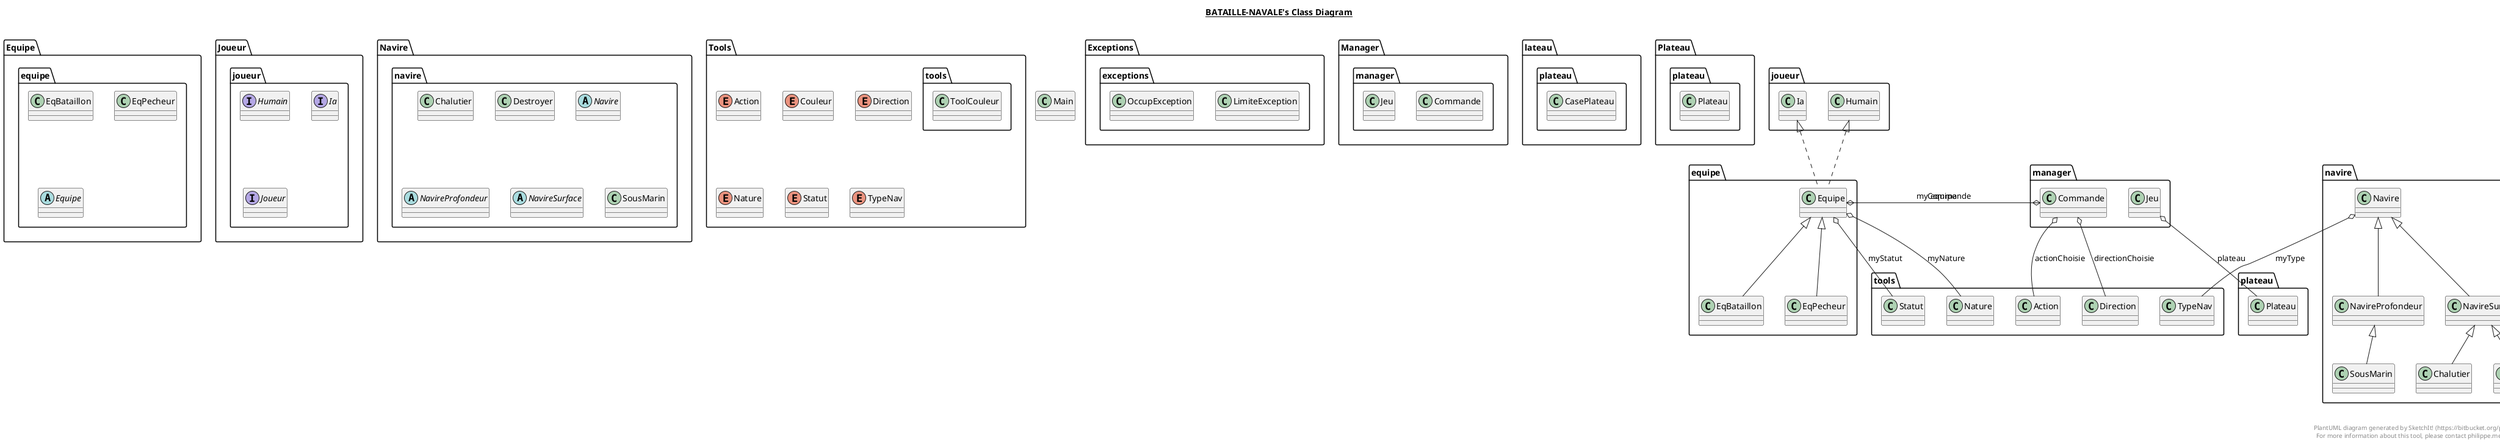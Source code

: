 @startuml

title __BATAILLE-NAVALE's Class Diagram__\n


    class Main {
    }

    namespace Equipe {
      class equipe.EqBataillon {
      }
    }

    namespace Equipe {
      class equipe.EqPecheur {
      }
    }
  

    namespace Equipe {
      abstract class equipe.Equipe {
      }
    }

    namespace Exceptions {
      class exceptions.LimiteException {
      }
    }
  

    namespace Exceptions {
      class exceptions.OccupException {
      }
    }

    namespace Joueur {
      interface joueur.Humain {
      }
    }
  

    namespace Joueur {
      interface joueur.Ia {
      }
    }
  

    namespace Joueur {
      interface joueur.Joueur {
      }
    }
  

    namespace Manager {
      class manager.Commande {
      }
    }

    namespace Manager {
      class manager.Jeu {
      }
    }

    namespace Navire {
      class navire.Chalutier {
      }
    }
  

    namespace Navire {
      class navire.Destroyer {
      }
    }
  

    namespace Navire {
      abstract class navire.Navire {
      }
    }
  

    namespace Navire {
      abstract class navire.NavireProfondeur {
      }
    }
  
  namespace Navire {
      abstract class navire.NavireSurface {
      }
    }
  

    namespace Navire {
      class navire.SousMarin {
      }
    }
  

    namespace lateau {
      class plateau.CasePlateau {
      }
    }

    namespace Plateau {
      class plateau.Plateau {
      }
    }
  

    namespace Tools {
      enum Action {
      }
    }
  

    namespace Tools {
      enum Couleur {
      }
    }
  

    namespace Tools {
      enum Direction {
      }
    }
  

    namespace Tools {
      enum Nature {
      }
    }
  

    namespace Tools {
      enum Statut {
      }
    }
  

    namespace Tools {
      class tools.ToolCouleur {
      }
    }
  

    namespace Tools {
      enum TypeNav {
      }
    }
  

  equipe.EqBataillon -up-|> equipe.Equipe
  equipe.EqPecheur -up-|> equipe.Equipe
  equipe.Equipe .up.|> joueur.Humain
  equipe.Equipe .up.|> joueur.Ia
  equipe.Equipe o-- manager.Commande : myCommande
  equipe.Equipe o-- tools.Nature : myNature
  equipe.Equipe o-- tools.Statut : myStatut
  manager.Commande o-- tools.Action : actionChoisie
  manager.Commande o-- tools.Direction : directionChoisie
  manager.Commande o-- equipe.Equipe : equipe
  manager.Jeu o-- plateau.Plateau : plateau
  navire.Chalutier -up-|> navire.NavireSurface
  navire.Destroyer -up-|> navire.NavireSurface
  navire.Navire o-- tools.TypeNav : myType
  navire.NavireProfondeur -up-|> navire.Navire
  navire.NavireSurface -up-|> navire.Navire
  navire.SousMarin -up-|> navire.NavireProfondeur


right footer


PlantUML diagram generated by SketchIt! (https://bitbucket.org/pmesmeur/sketch.it)
For more information about this tool, please contact philippe.mesmeur@gmail.com
endfooter

@enduml
